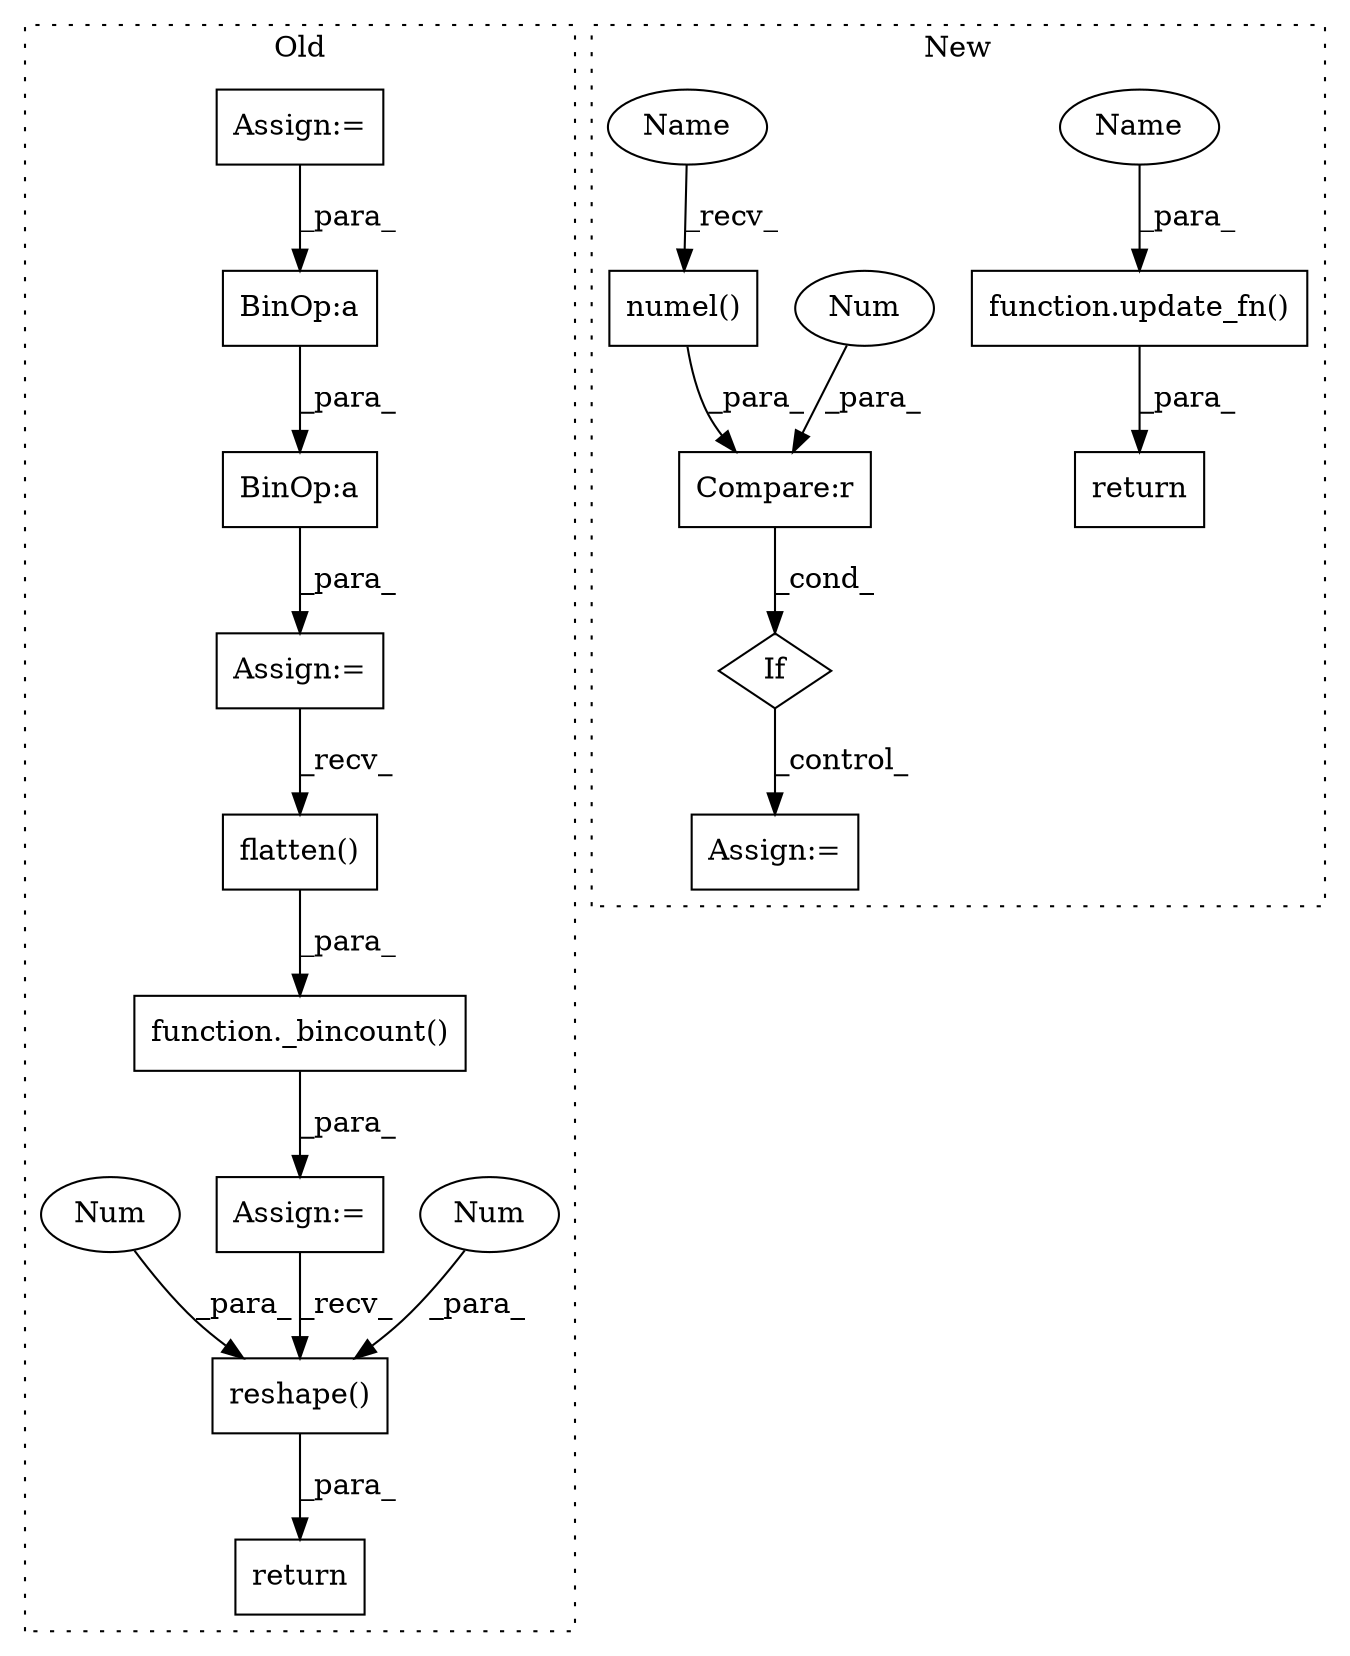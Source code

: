 digraph G {
subgraph cluster0 {
1 [label="reshape()" a="75" s="18609,18646" l="13,1" shape="box"];
3 [label="Num" a="76" s="18642" l="1" shape="ellipse"];
4 [label="Assign:=" a="68" s="18213" l="3" shape="box"];
6 [label="flatten()" a="75" s="18537" l="24" shape="box"];
8 [label="function._bincount()" a="75" s="18527,18561" l="10,36" shape="box"];
9 [label="Num" a="76" s="18645" l="1" shape="ellipse"];
10 [label="BinOp:a" a="82" s="18309" l="3" shape="box"];
11 [label="BinOp:a" a="82" s="18305" l="3" shape="box"];
14 [label="Assign:=" a="68" s="18295" l="3" shape="box"];
16 [label="Assign:=" a="68" s="18524" l="3" shape="box"];
18 [label="return" a="93" s="18602" l="7" shape="box"];
label = "Old";
style="dotted";
}
subgraph cluster1 {
2 [label="numel()" a="75" s="19698" l="13" shape="box"];
5 [label="If" a="96" s="19695" l="3" shape="diamond"];
7 [label="function.update_fn()" a="75" s="19901,19949" l="10,1" shape="box"];
12 [label="Compare:r" a="40" s="19698" l="40" shape="box"];
13 [label="Num" a="76" s="19729" l="9" shape="ellipse"];
15 [label="Assign:=" a="68" s="19840" l="3" shape="box"];
17 [label="return" a="93" s="19894" l="7" shape="box"];
19 [label="Name" a="87" s="19911" l="5" shape="ellipse"];
20 [label="Name" a="87" s="19698" l="5" shape="ellipse"];
label = "New";
style="dotted";
}
1 -> 18 [label="_para_"];
2 -> 12 [label="_para_"];
3 -> 1 [label="_para_"];
4 -> 10 [label="_para_"];
5 -> 15 [label="_control_"];
6 -> 8 [label="_para_"];
7 -> 17 [label="_para_"];
8 -> 16 [label="_para_"];
9 -> 1 [label="_para_"];
10 -> 11 [label="_para_"];
11 -> 14 [label="_para_"];
12 -> 5 [label="_cond_"];
13 -> 12 [label="_para_"];
14 -> 6 [label="_recv_"];
16 -> 1 [label="_recv_"];
19 -> 7 [label="_para_"];
20 -> 2 [label="_recv_"];
}